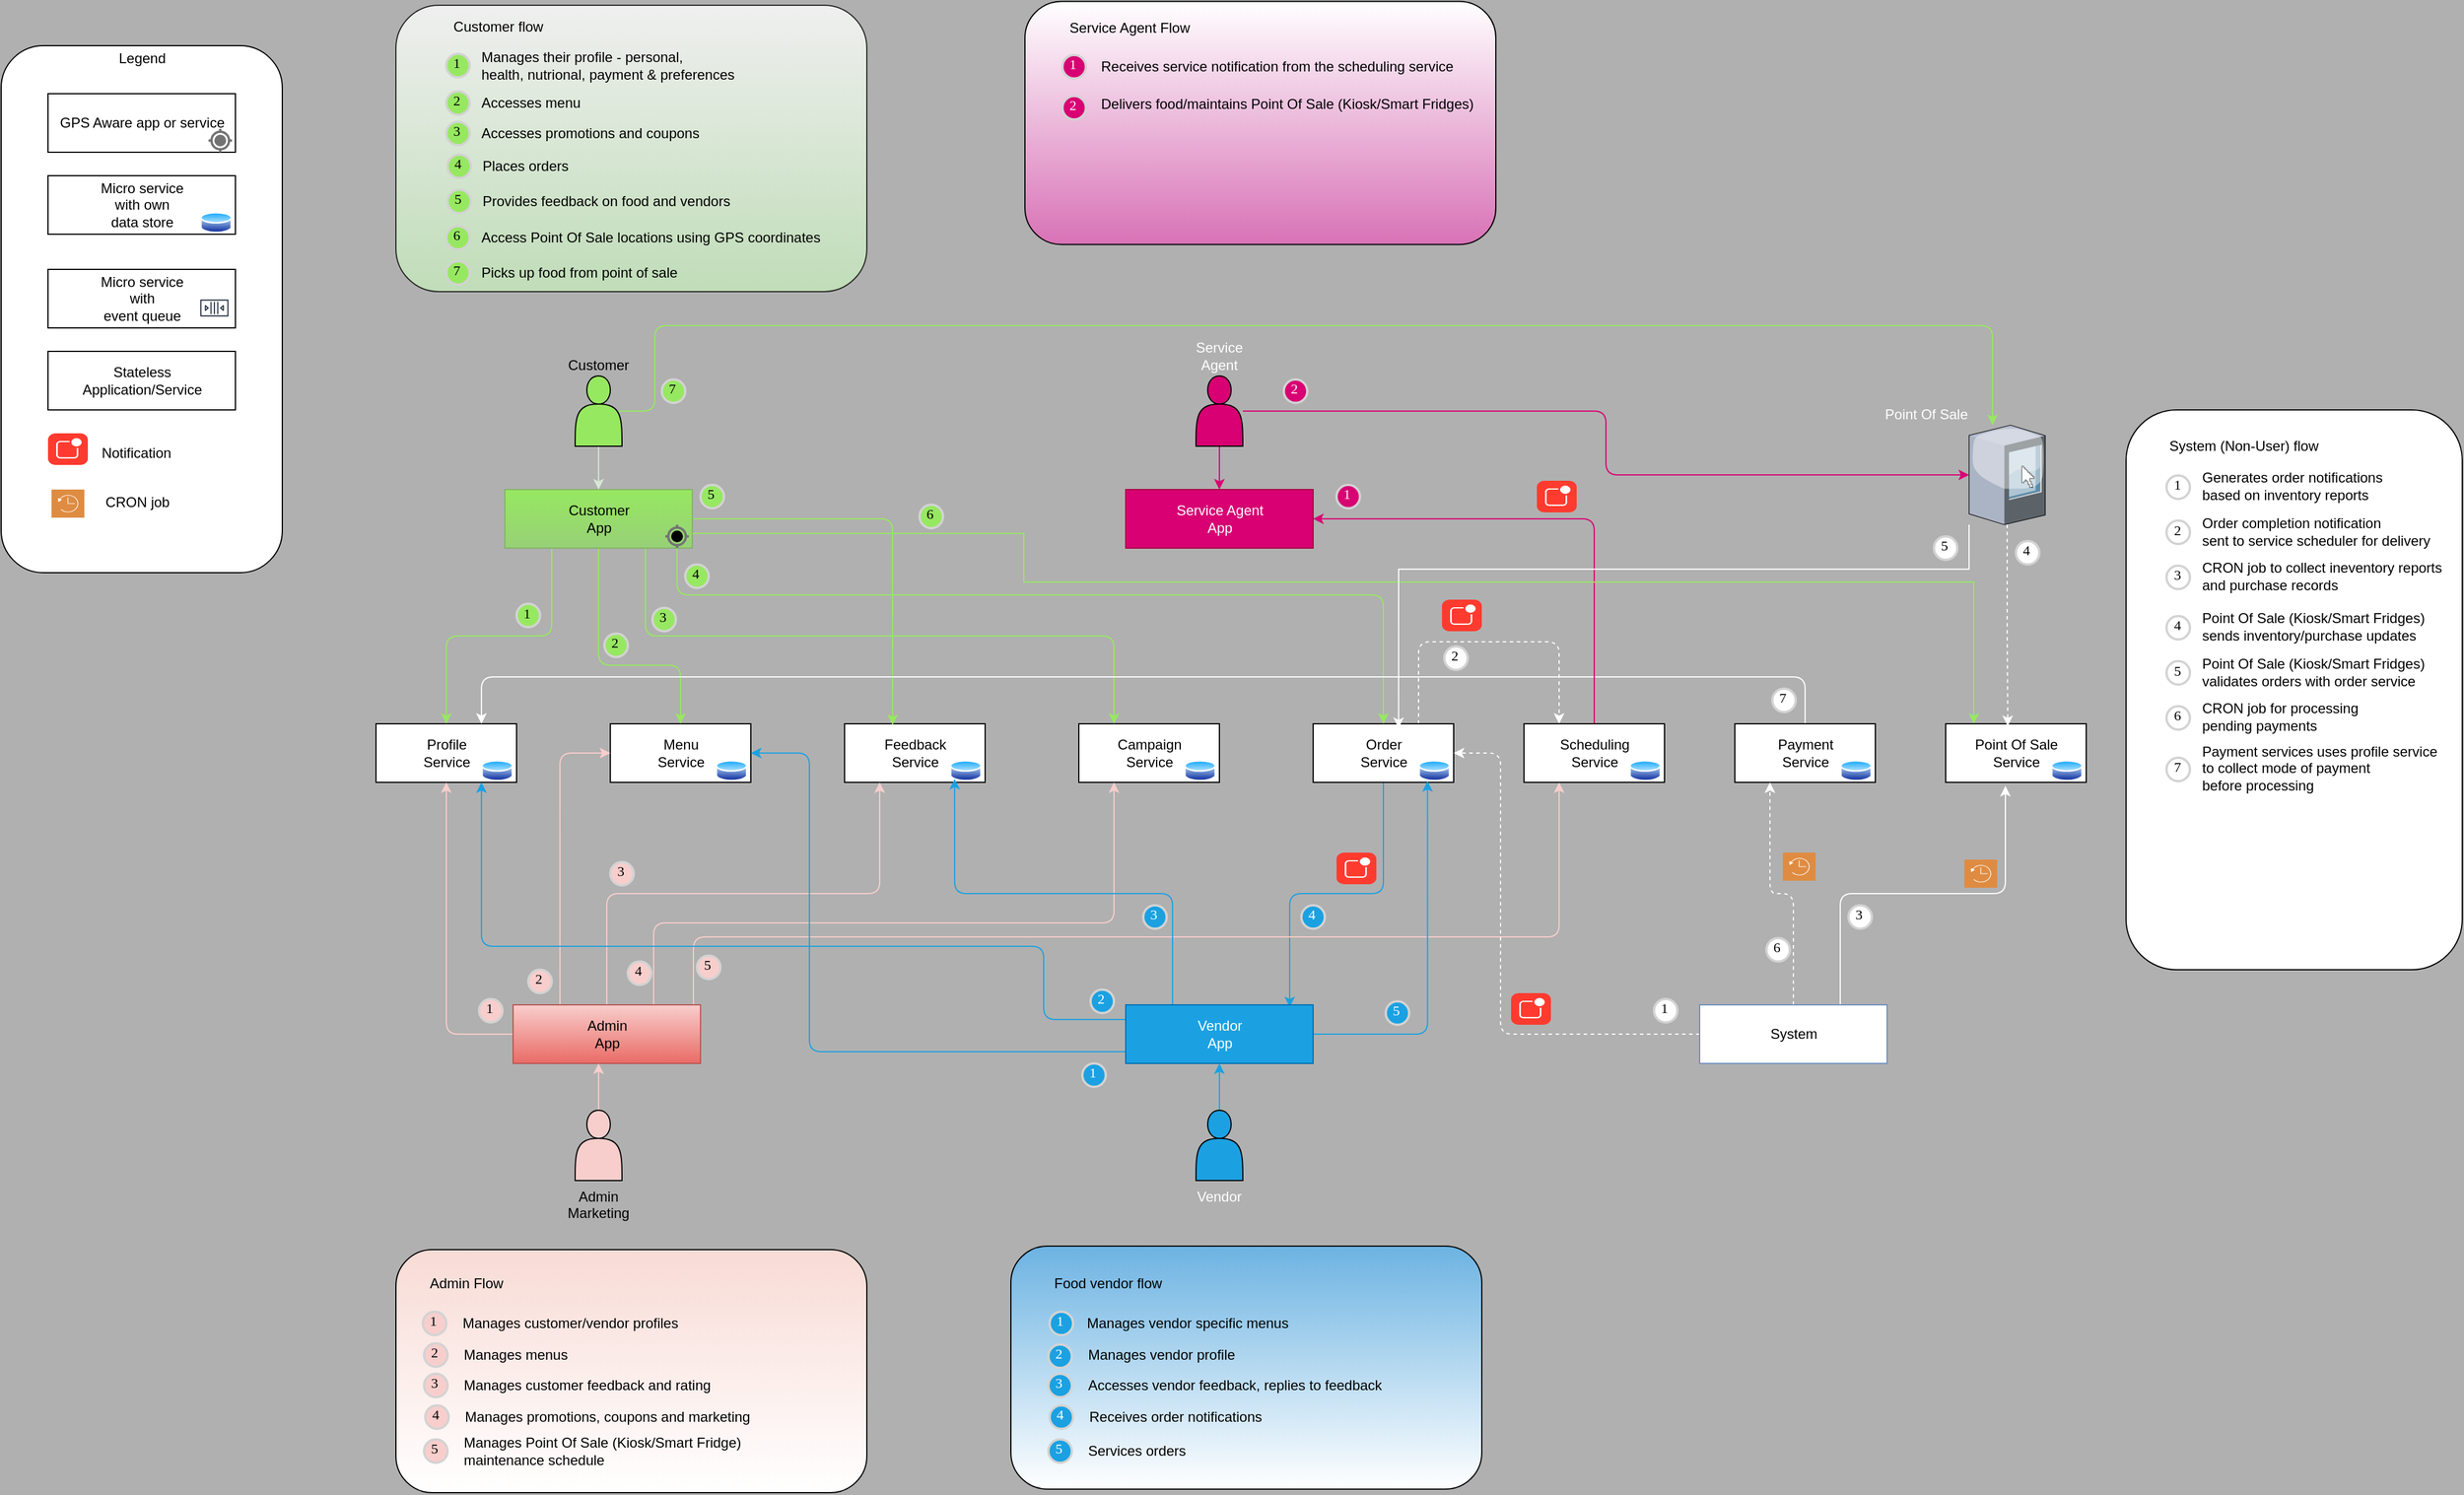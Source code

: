 <mxfile version="13.8.8" type="github">
  <diagram id="EafCfjscLrXSABuNNEOU" name="Page-1">
    <mxGraphModel dx="1510" dy="797" grid="0" gridSize="10" guides="1" tooltips="1" connect="1" arrows="1" fold="1" page="0" pageScale="1" pageWidth="1920" pageHeight="1200" background="#B0B0B0" math="0" shadow="0">
      <root>
        <mxCell id="0" />
        <mxCell id="1" parent="0" />
        <mxCell id="66" value="" style="icon;html=1;labelBackgroundColor=none;labelPosition=center;verticalLabelPosition=bottom;align=center;verticalAlign=top;strokeColor=#000000;fillColor=#FFFFFF;fontColor=#FFFFFF;" parent="1" vertex="1">
          <mxGeometry x="60" y="80" width="240" height="450" as="geometry" />
        </mxCell>
        <mxCell id="67" value="Profile&lt;br&gt;Service" style="html=1;dashed=0;whitespace=wrap;strokeColor=#000000;fillColor=#FFFFFF;fontColor=#000000;" parent="1" vertex="1">
          <mxGeometry x="380" y="659" width="120" height="50" as="geometry" />
        </mxCell>
        <mxCell id="68" value="Menu&lt;br&gt;Service" style="html=1;dashed=0;whitespace=wrap;strokeColor=#000000;fillColor=#FFFFFF;fontColor=#000000;" parent="1" vertex="1">
          <mxGeometry x="580" y="659" width="120" height="50" as="geometry" />
        </mxCell>
        <mxCell id="69" value="" style="aspect=fixed;perimeter=ellipsePerimeter;html=1;align=center;shadow=0;dashed=0;spacingTop=3;image;image=img/lib/active_directory/database.svg;strokeColor=#000000;fillColor=#FFFFFF;fontColor=#000000;" parent="1" vertex="1">
          <mxGeometry x="470" y="689" width="27.03" height="20" as="geometry" />
        </mxCell>
        <mxCell id="70" value="" style="aspect=fixed;perimeter=ellipsePerimeter;html=1;align=center;shadow=0;dashed=0;spacingTop=3;image;image=img/lib/active_directory/database.svg;strokeColor=#000000;fillColor=#FFFFFF;fontColor=#000000;" parent="1" vertex="1">
          <mxGeometry x="670" y="689" width="27.03" height="20" as="geometry" />
        </mxCell>
        <mxCell id="71" value="Feedback&lt;br&gt;Service" style="html=1;dashed=0;whitespace=wrap;strokeColor=#000000;fillColor=#FFFFFF;fontColor=#000000;" parent="1" vertex="1">
          <mxGeometry x="780" y="659" width="120" height="50" as="geometry" />
        </mxCell>
        <mxCell id="72" value="" style="aspect=fixed;perimeter=ellipsePerimeter;html=1;align=center;shadow=0;dashed=0;spacingTop=3;image;image=img/lib/active_directory/database.svg;strokeColor=#000000;fillColor=#FFFFFF;fontColor=#000000;" parent="1" vertex="1">
          <mxGeometry x="870" y="689" width="27.03" height="20" as="geometry" />
        </mxCell>
        <mxCell id="73" value="Campaign&lt;br&gt;Service" style="html=1;dashed=0;whitespace=wrap;strokeColor=#000000;fillColor=#FFFFFF;fontColor=#000000;" parent="1" vertex="1">
          <mxGeometry x="980" y="659" width="120" height="50" as="geometry" />
        </mxCell>
        <mxCell id="74" value="" style="aspect=fixed;perimeter=ellipsePerimeter;html=1;align=center;shadow=0;dashed=0;spacingTop=3;image;image=img/lib/active_directory/database.svg;strokeColor=#000000;fillColor=#FFFFFF;fontColor=#000000;" parent="1" vertex="1">
          <mxGeometry x="1070" y="689" width="27.03" height="20" as="geometry" />
        </mxCell>
        <mxCell id="75" style="edgeStyle=orthogonalEdgeStyle;rounded=1;orthogonalLoop=1;jettySize=auto;html=1;entryX=0.875;entryY=0.04;entryDx=0;entryDy=0;entryPerimeter=0;startArrow=none;startFill=0;endArrow=classic;endFill=1;fontColor=#000000;strokeColor=#1BA1E2;" parent="1" source="77" target="93" edge="1">
          <mxGeometry relative="1" as="geometry" />
        </mxCell>
        <mxCell id="76" style="edgeStyle=orthogonalEdgeStyle;rounded=1;orthogonalLoop=1;jettySize=auto;html=1;exitX=0.75;exitY=0;exitDx=0;exitDy=0;entryX=0.25;entryY=0;entryDx=0;entryDy=0;startArrow=none;startFill=0;endArrow=classic;endFill=1;fontColor=#000000;strokeColor=#FFFFFF;dashed=1;" parent="1" source="77" target="119" edge="1">
          <mxGeometry relative="1" as="geometry">
            <Array as="points">
              <mxPoint x="1270" y="589" />
              <mxPoint x="1390" y="589" />
            </Array>
          </mxGeometry>
        </mxCell>
        <mxCell id="77" value="Order&lt;br&gt;Service" style="html=1;dashed=0;whitespace=wrap;strokeColor=#000000;fillColor=#FFFFFF;fontColor=#000000;" parent="1" vertex="1">
          <mxGeometry x="1180" y="659" width="120" height="50" as="geometry" />
        </mxCell>
        <mxCell id="78" value="" style="aspect=fixed;perimeter=ellipsePerimeter;html=1;align=center;shadow=0;dashed=0;spacingTop=3;image;image=img/lib/active_directory/database.svg;strokeColor=#000000;fillColor=#FFFFFF;fontColor=#000000;" parent="1" vertex="1">
          <mxGeometry x="1270" y="689" width="27.03" height="20" as="geometry" />
        </mxCell>
        <mxCell id="79" style="edgeStyle=orthogonalEdgeStyle;orthogonalLoop=1;jettySize=auto;html=1;entryX=0.5;entryY=0;entryDx=0;entryDy=0;startArrow=none;startFill=0;endArrow=classic;endFill=1;fontColor=#000000;rounded=1;strokeColor=#97E861;" parent="1" source="83" target="67" edge="1">
          <mxGeometry relative="1" as="geometry">
            <Array as="points">
              <mxPoint x="530" y="584" />
              <mxPoint x="440" y="584" />
            </Array>
          </mxGeometry>
        </mxCell>
        <mxCell id="80" style="edgeStyle=orthogonalEdgeStyle;rounded=1;orthogonalLoop=1;jettySize=auto;html=1;exitX=0.5;exitY=1;exitDx=0;exitDy=0;entryX=0.5;entryY=0;entryDx=0;entryDy=0;startArrow=none;startFill=0;endArrow=classic;endFill=1;fontColor=#000000;strokeColor=#97E861;" parent="1" source="83" target="68" edge="1">
          <mxGeometry relative="1" as="geometry">
            <Array as="points">
              <mxPoint x="570" y="609" />
              <mxPoint x="640" y="609" />
            </Array>
          </mxGeometry>
        </mxCell>
        <mxCell id="81" style="edgeStyle=orthogonalEdgeStyle;rounded=1;orthogonalLoop=1;jettySize=auto;html=1;entryX=0.342;entryY=0.02;entryDx=0;entryDy=0;entryPerimeter=0;startArrow=none;startFill=0;endArrow=classic;endFill=1;fontColor=#000000;strokeColor=#97E861;" parent="1" source="83" target="71" edge="1">
          <mxGeometry relative="1" as="geometry" />
        </mxCell>
        <mxCell id="82" style="edgeStyle=orthogonalEdgeStyle;rounded=1;orthogonalLoop=1;jettySize=auto;html=1;exitX=0.75;exitY=1;exitDx=0;exitDy=0;entryX=0.25;entryY=0;entryDx=0;entryDy=0;startArrow=none;startFill=0;endArrow=classic;endFill=1;fontColor=#000000;strokeColor=#97E861;" parent="1" source="83" target="73" edge="1">
          <mxGeometry relative="1" as="geometry">
            <Array as="points">
              <mxPoint x="610" y="584" />
              <mxPoint x="1010" y="584" />
            </Array>
          </mxGeometry>
        </mxCell>
        <mxCell id="83" value="Customer&lt;br&gt;App" style="html=1;dashed=0;whitespace=wrap;strokeColor=#82b366;gradientColor=#97d077;fontColor=#000000;fillColor=#97E861;" parent="1" vertex="1">
          <mxGeometry x="490" y="459" width="160" height="50" as="geometry" />
        </mxCell>
        <mxCell id="84" style="edgeStyle=orthogonalEdgeStyle;rounded=1;orthogonalLoop=1;jettySize=auto;html=1;entryX=0.5;entryY=1;entryDx=0;entryDy=0;startArrow=none;startFill=0;endArrow=classic;endFill=1;fontColor=#000000;strokeColor=#F8CECC;" parent="1" source="88" target="67" edge="1">
          <mxGeometry relative="1" as="geometry">
            <Array as="points">
              <mxPoint x="440" y="924" />
            </Array>
          </mxGeometry>
        </mxCell>
        <mxCell id="85" style="edgeStyle=orthogonalEdgeStyle;rounded=1;orthogonalLoop=1;jettySize=auto;html=1;exitX=0.25;exitY=0;exitDx=0;exitDy=0;entryX=0;entryY=0.5;entryDx=0;entryDy=0;startArrow=none;startFill=0;endArrow=classic;endFill=1;fontColor=#000000;strokeColor=#F8CECC;" parent="1" source="88" target="68" edge="1">
          <mxGeometry relative="1" as="geometry" />
        </mxCell>
        <mxCell id="86" style="edgeStyle=orthogonalEdgeStyle;rounded=1;orthogonalLoop=1;jettySize=auto;html=1;exitX=0.5;exitY=0;exitDx=0;exitDy=0;entryX=0.25;entryY=1;entryDx=0;entryDy=0;startArrow=none;startFill=0;endArrow=classic;endFill=1;fontColor=#000000;strokeColor=#F8CECC;" parent="1" source="88" target="71" edge="1">
          <mxGeometry relative="1" as="geometry" />
        </mxCell>
        <mxCell id="87" style="edgeStyle=orthogonalEdgeStyle;rounded=1;orthogonalLoop=1;jettySize=auto;html=1;exitX=0.75;exitY=0;exitDx=0;exitDy=0;entryX=0.25;entryY=1;entryDx=0;entryDy=0;startArrow=none;startFill=0;endArrow=classic;endFill=1;fontColor=#000000;strokeColor=#F8CECC;" parent="1" source="88" target="73" edge="1">
          <mxGeometry relative="1" as="geometry">
            <Array as="points">
              <mxPoint x="617" y="829" />
              <mxPoint x="1010" y="829" />
            </Array>
          </mxGeometry>
        </mxCell>
        <mxCell id="257" style="edgeStyle=orthogonalEdgeStyle;rounded=1;orthogonalLoop=1;jettySize=auto;html=1;entryX=0.25;entryY=1;entryDx=0;entryDy=0;fontColor=#FFFFFF;strokeColor=#F8CECC;" parent="1" source="88" target="119" edge="1">
          <mxGeometry relative="1" as="geometry">
            <Array as="points">
              <mxPoint x="651" y="841" />
              <mxPoint x="1390" y="841" />
            </Array>
          </mxGeometry>
        </mxCell>
        <mxCell id="88" value="Admin&lt;br&gt;App" style="html=1;dashed=0;whitespace=wrap;strokeColor=#b85450;fillColor=#f8cecc;gradientColor=#ea6b66;fontColor=#000000;" parent="1" vertex="1">
          <mxGeometry x="497.03" y="899" width="160" height="50" as="geometry" />
        </mxCell>
        <mxCell id="89" style="edgeStyle=orthogonalEdgeStyle;rounded=1;orthogonalLoop=1;jettySize=auto;html=1;exitX=0.25;exitY=0;exitDx=0;exitDy=0;entryX=0;entryY=1;entryDx=0;entryDy=0;startArrow=none;startFill=0;endArrow=classic;endFill=1;fontColor=#000000;strokeColor=#1BA1E2;" parent="1" source="93" target="72" edge="1">
          <mxGeometry relative="1" as="geometry" />
        </mxCell>
        <mxCell id="90" style="edgeStyle=orthogonalEdgeStyle;rounded=1;orthogonalLoop=1;jettySize=auto;html=1;entryX=0.25;entryY=1;entryDx=0;entryDy=0;startArrow=none;startFill=0;endArrow=classic;endFill=1;fontColor=#000000;strokeColor=#1BA1E2;" parent="1" source="93" target="78" edge="1">
          <mxGeometry relative="1" as="geometry" />
        </mxCell>
        <mxCell id="91" style="edgeStyle=orthogonalEdgeStyle;rounded=1;orthogonalLoop=1;jettySize=auto;html=1;entryX=1;entryY=0.5;entryDx=0;entryDy=0;startArrow=none;startFill=0;endArrow=classic;endFill=1;fontColor=#000000;strokeColor=#1BA1E2;" parent="1" source="93" target="68" edge="1">
          <mxGeometry relative="1" as="geometry">
            <Array as="points">
              <mxPoint x="750" y="939" />
              <mxPoint x="750" y="684" />
            </Array>
          </mxGeometry>
        </mxCell>
        <mxCell id="92" style="edgeStyle=orthogonalEdgeStyle;rounded=1;orthogonalLoop=1;jettySize=auto;html=1;exitX=0;exitY=0.25;exitDx=0;exitDy=0;entryX=0.75;entryY=1;entryDx=0;entryDy=0;startArrow=none;startFill=0;endArrow=classic;endFill=1;fontColor=#000000;strokeColor=#1BA1E2;" parent="1" source="93" target="67" edge="1">
          <mxGeometry relative="1" as="geometry">
            <Array as="points">
              <mxPoint x="950" y="912" />
              <mxPoint x="950" y="849" />
              <mxPoint x="470" y="849" />
            </Array>
          </mxGeometry>
        </mxCell>
        <mxCell id="93" value="Vendor&lt;br&gt;App" style="html=1;dashed=0;whitespace=wrap;strokeColor=#006EAF;fillColor=#1ba1e2;fontColor=#ffffff;" parent="1" vertex="1">
          <mxGeometry x="1020" y="899" width="160" height="50" as="geometry" />
        </mxCell>
        <mxCell id="94" style="edgeStyle=orthogonalEdgeStyle;rounded=1;orthogonalLoop=1;jettySize=auto;html=1;startArrow=none;startFill=0;endArrow=classic;endFill=1;fontColor=#000000;strokeColor=#97E861;" parent="1" source="95" target="77" edge="1">
          <mxGeometry relative="1" as="geometry">
            <Array as="points">
              <mxPoint x="637" y="549" />
              <mxPoint x="1240" y="549" />
            </Array>
          </mxGeometry>
        </mxCell>
        <mxCell id="95" value="" style="dashed=0;aspect=fixed;verticalLabelPosition=bottom;verticalAlign=top;align=center;shape=mxgraph.gmdl.gps;strokeColor=#737373;shadow=0;strokeWidth=2;fontColor=#000000;fillColor=#000000;" parent="1" vertex="1">
          <mxGeometry x="627.03" y="489" width="20" height="20" as="geometry" />
        </mxCell>
        <mxCell id="96" value="GPS Aware app or service" style="html=1;dashed=0;whitespace=wrap;strokeColor=#000000;fillColor=#FFFFFF;fontColor=#000000;" parent="1" vertex="1">
          <mxGeometry x="100" y="121" width="160" height="50" as="geometry" />
        </mxCell>
        <mxCell id="97" value="" style="dashed=0;aspect=fixed;verticalLabelPosition=bottom;verticalAlign=top;align=center;shape=mxgraph.gmdl.gps;strokeColor=#737373;fillColor=#737373;shadow=0;strokeWidth=2;fontColor=#000000;" parent="1" vertex="1">
          <mxGeometry x="237.03" y="151" width="20" height="20" as="geometry" />
        </mxCell>
        <mxCell id="98" value="Micro service&lt;br&gt;with own &lt;br&gt;data store" style="html=1;dashed=0;whitespace=wrap;strokeColor=#000000;fillColor=#FFFFFF;fontColor=#000000;" parent="1" vertex="1">
          <mxGeometry x="100" y="191" width="160" height="50" as="geometry" />
        </mxCell>
        <mxCell id="99" value="" style="aspect=fixed;perimeter=ellipsePerimeter;html=1;align=center;shadow=0;dashed=0;spacingTop=3;image;image=img/lib/active_directory/database.svg;strokeColor=#000000;fillColor=#FFFFFF;fontColor=#000000;" parent="1" vertex="1">
          <mxGeometry x="230" y="221" width="27.03" height="20" as="geometry" />
        </mxCell>
        <mxCell id="100" value="Micro service&lt;br&gt;with&lt;br&gt;event queue" style="html=1;dashed=0;whitespace=wrap;strokeColor=#000000;fillColor=#FFFFFF;fontColor=#000000;" parent="1" vertex="1">
          <mxGeometry x="100" y="271" width="160" height="50" as="geometry" />
        </mxCell>
        <mxCell id="101" value="" style="outlineConnect=0;fontColor=#232F3E;gradientColor=none;strokeColor=#232F3E;fillColor=#ffffff;dashed=0;verticalLabelPosition=bottom;verticalAlign=top;align=center;html=1;fontSize=12;fontStyle=0;aspect=fixed;shape=mxgraph.aws4.resourceIcon;resIcon=mxgraph.aws4.queue;" parent="1" vertex="1">
          <mxGeometry x="227.03" y="289" width="30" height="30" as="geometry" />
        </mxCell>
        <mxCell id="102" value="Legend" style="text;html=1;align=center;verticalAlign=middle;resizable=0;points=[];autosize=1;fontColor=#000000;" parent="1" vertex="1">
          <mxGeometry x="150" y="81" width="60" height="20" as="geometry" />
        </mxCell>
        <mxCell id="103" value="Stateless&lt;br&gt;Application/Service" style="html=1;dashed=0;whitespace=wrap;strokeColor=#000000;fillColor=#FFFFFF;fontColor=#000000;" parent="1" vertex="1">
          <mxGeometry x="100" y="341" width="160" height="50" as="geometry" />
        </mxCell>
        <mxCell id="104" style="edgeStyle=orthogonalEdgeStyle;rounded=1;orthogonalLoop=1;jettySize=auto;html=1;entryX=0.5;entryY=0;entryDx=0;entryDy=0;startArrow=none;startFill=0;endArrow=classic;endFill=1;fontColor=#D5E8D4;strokeColor=#D5E8D4;" parent="1" source="106" target="83" edge="1">
          <mxGeometry relative="1" as="geometry" />
        </mxCell>
        <mxCell id="105" style="edgeStyle=orthogonalEdgeStyle;rounded=1;orthogonalLoop=1;jettySize=auto;html=1;startArrow=none;startFill=0;endArrow=classic;endFill=1;fontColor=#000000;exitX=0.9;exitY=0.5;exitDx=0;exitDy=0;exitPerimeter=0;strokeColor=#97E861;" parent="1" source="106" target="124" edge="1">
          <mxGeometry relative="1" as="geometry">
            <Array as="points">
              <mxPoint x="618" y="392" />
              <mxPoint x="618" y="319" />
              <mxPoint x="1760" y="319" />
            </Array>
            <mxPoint x="618" y="452" as="sourcePoint" />
          </mxGeometry>
        </mxCell>
        <mxCell id="106" value="Customer" style="shape=actor;whiteSpace=wrap;html=1;sketch=0;strokeColor=#000000;labelPosition=center;verticalLabelPosition=top;align=center;verticalAlign=bottom;fillColor=#97E861;" parent="1" vertex="1">
          <mxGeometry x="550" y="362" width="40" height="60" as="geometry" />
        </mxCell>
        <mxCell id="107" style="edgeStyle=orthogonalEdgeStyle;rounded=1;orthogonalLoop=1;jettySize=auto;html=1;entryX=0.456;entryY=1;entryDx=0;entryDy=0;entryPerimeter=0;startArrow=none;startFill=0;endArrow=classic;endFill=1;fontColor=#F8CECC;strokeColor=#F8CECC;" parent="1" source="108" target="88" edge="1">
          <mxGeometry relative="1" as="geometry" />
        </mxCell>
        <mxCell id="108" value="Admin&lt;br&gt;Marketing" style="shape=actor;whiteSpace=wrap;html=1;sketch=0;strokeColor=#000000;labelPosition=center;verticalLabelPosition=bottom;align=center;verticalAlign=top;fillColor=#F8CECC;" parent="1" vertex="1">
          <mxGeometry x="550" y="989" width="40" height="60" as="geometry" />
        </mxCell>
        <mxCell id="109" style="edgeStyle=orthogonalEdgeStyle;rounded=1;orthogonalLoop=1;jettySize=auto;html=1;entryX=0.5;entryY=1;entryDx=0;entryDy=0;startArrow=none;startFill=0;endArrow=classic;endFill=1;fontColor=#1BA1E2;strokeColor=#1BA1E2;" parent="1" source="110" target="93" edge="1">
          <mxGeometry relative="1" as="geometry" />
        </mxCell>
        <mxCell id="110" value="Vendor" style="shape=actor;whiteSpace=wrap;html=1;sketch=0;strokeColor=#000000;labelPosition=center;verticalLabelPosition=bottom;align=center;verticalAlign=top;fillColor=#1BA1E2;fontColor=#FFF;" parent="1" vertex="1">
          <mxGeometry x="1080" y="989" width="40" height="60" as="geometry" />
        </mxCell>
        <mxCell id="111" value="Service Agent&lt;br&gt;App" style="html=1;dashed=0;whitespace=wrap;strokeColor=#A50040;fillColor=#d80073;fontColor=#ffffff;" parent="1" vertex="1">
          <mxGeometry x="1020" y="459" width="160" height="50" as="geometry" />
        </mxCell>
        <mxCell id="112" style="edgeStyle=orthogonalEdgeStyle;rounded=1;orthogonalLoop=1;jettySize=auto;html=1;entryX=0.5;entryY=0;entryDx=0;entryDy=0;startArrow=none;startFill=0;endArrow=classic;endFill=1;fontColor=#000000;strokeColor=#D80073;" parent="1" source="114" target="111" edge="1">
          <mxGeometry relative="1" as="geometry" />
        </mxCell>
        <mxCell id="113" style="edgeStyle=orthogonalEdgeStyle;rounded=1;orthogonalLoop=1;jettySize=auto;html=1;startArrow=none;startFill=0;endArrow=classic;endFill=1;fontColor=#000000;strokeColor=#D80073;" parent="1" source="114" target="124" edge="1">
          <mxGeometry relative="1" as="geometry" />
        </mxCell>
        <mxCell id="114" value="Service&lt;br&gt;Agent" style="shape=actor;whiteSpace=wrap;html=1;sketch=0;strokeColor=#000000;labelPosition=center;verticalLabelPosition=top;align=center;verticalAlign=bottom;fillColor=#D80073;fontColor=#FFFFFF;" parent="1" vertex="1">
          <mxGeometry x="1080" y="362" width="40" height="60" as="geometry" />
        </mxCell>
        <mxCell id="115" style="edgeStyle=orthogonalEdgeStyle;rounded=1;orthogonalLoop=1;jettySize=auto;html=1;entryX=0.75;entryY=0;entryDx=0;entryDy=0;startArrow=none;startFill=0;endArrow=classic;endFill=1;strokeColor=#FFFFFF;fontColor=#000000;" parent="1" source="116" target="67" edge="1">
          <mxGeometry relative="1" as="geometry">
            <Array as="points">
              <mxPoint x="1600" y="619" />
              <mxPoint x="470" y="619" />
            </Array>
          </mxGeometry>
        </mxCell>
        <mxCell id="116" value="Payment&lt;br&gt;Service" style="html=1;dashed=0;whitespace=wrap;strokeColor=#000000;fillColor=#FFFFFF;fontColor=#000000;" parent="1" vertex="1">
          <mxGeometry x="1540" y="659" width="120" height="50" as="geometry" />
        </mxCell>
        <mxCell id="117" value="" style="aspect=fixed;perimeter=ellipsePerimeter;html=1;align=center;shadow=0;dashed=0;spacingTop=3;image;image=img/lib/active_directory/database.svg;strokeColor=#000000;fillColor=#FFFFFF;fontColor=#000000;" parent="1" vertex="1">
          <mxGeometry x="1630" y="689" width="27.03" height="20" as="geometry" />
        </mxCell>
        <mxCell id="118" style="edgeStyle=orthogonalEdgeStyle;rounded=1;orthogonalLoop=1;jettySize=auto;html=1;entryX=1;entryY=0.5;entryDx=0;entryDy=0;startArrow=none;startFill=0;endArrow=classic;endFill=1;fontColor=#000000;strokeColor=#D80073;" parent="1" source="119" target="111" edge="1">
          <mxGeometry relative="1" as="geometry">
            <Array as="points">
              <mxPoint x="1420" y="484" />
            </Array>
          </mxGeometry>
        </mxCell>
        <mxCell id="119" value="Scheduling&lt;br&gt;Service" style="html=1;dashed=0;whitespace=wrap;strokeColor=#000000;fillColor=#FFFFFF;fontColor=#000000;" parent="1" vertex="1">
          <mxGeometry x="1360" y="659" width="120" height="50" as="geometry" />
        </mxCell>
        <mxCell id="120" value="" style="aspect=fixed;perimeter=ellipsePerimeter;html=1;align=center;shadow=0;dashed=0;spacingTop=3;image;image=img/lib/active_directory/database.svg;strokeColor=#000000;fillColor=#FFFFFF;fontColor=#000000;" parent="1" vertex="1">
          <mxGeometry x="1450" y="689" width="27.03" height="20" as="geometry" />
        </mxCell>
        <mxCell id="272" style="edgeStyle=orthogonalEdgeStyle;rounded=0;orthogonalLoop=1;jettySize=auto;html=1;entryX=1;entryY=0.75;entryDx=0;entryDy=0;strokeColor=#97E861;startArrow=classic;startFill=1;endArrow=none;endFill=0;" parent="1" source="121" target="83" edge="1">
          <mxGeometry relative="1" as="geometry">
            <Array as="points">
              <mxPoint x="1744" y="538" />
              <mxPoint x="933" y="538" />
              <mxPoint x="933" y="497" />
            </Array>
          </mxGeometry>
        </mxCell>
        <mxCell id="121" value="Point Of Sale&lt;br&gt;Service" style="html=1;dashed=0;whitespace=wrap;strokeColor=#000000;fillColor=#FFFFFF;fontColor=#000000;" parent="1" vertex="1">
          <mxGeometry x="1720" y="659" width="120" height="50" as="geometry" />
        </mxCell>
        <mxCell id="122" value="" style="aspect=fixed;perimeter=ellipsePerimeter;html=1;align=center;shadow=0;dashed=0;spacingTop=3;image;image=img/lib/active_directory/database.svg;strokeColor=#000000;fillColor=#FFFFFF;fontColor=#000000;" parent="1" vertex="1">
          <mxGeometry x="1810" y="689" width="27.03" height="20" as="geometry" />
        </mxCell>
        <mxCell id="123" style="edgeStyle=orthogonalEdgeStyle;rounded=1;orthogonalLoop=1;jettySize=auto;html=1;entryX=0.442;entryY=0.04;entryDx=0;entryDy=0;entryPerimeter=0;dashed=1;startArrow=none;startFill=0;endArrow=classic;endFill=1;strokeColor=#FFFFFF;fontColor=#000000;" parent="1" source="124" target="121" edge="1">
          <mxGeometry relative="1" as="geometry" />
        </mxCell>
        <mxCell id="184" style="edgeStyle=orthogonalEdgeStyle;rounded=0;orthogonalLoop=1;jettySize=auto;html=1;entryX=0.608;entryY=0.073;entryDx=0;entryDy=0;entryPerimeter=0;fontColor=#000000;strokeColor=#FFFFFF;" parent="1" source="124" target="77" edge="1">
          <mxGeometry relative="1" as="geometry">
            <Array as="points">
              <mxPoint x="1740" y="527" />
              <mxPoint x="1253" y="527" />
            </Array>
          </mxGeometry>
        </mxCell>
        <mxCell id="124" value="Point Of Sale" style="verticalLabelPosition=top;aspect=fixed;html=1;verticalAlign=bottom;strokeColor=none;align=right;outlineConnect=0;shape=mxgraph.citrix.kiosk;sketch=0;fontColor=#FFFFFF;labelPosition=left;fillColor=#848D99;" parent="1" vertex="1">
          <mxGeometry x="1740" y="404" width="65" height="85" as="geometry" />
        </mxCell>
        <mxCell id="125" style="edgeStyle=orthogonalEdgeStyle;rounded=1;orthogonalLoop=1;jettySize=auto;html=1;exitX=0.75;exitY=0;exitDx=0;exitDy=0;entryX=0.425;entryY=1.06;entryDx=0;entryDy=0;entryPerimeter=0;startArrow=none;startFill=0;endArrow=classic;endFill=1;strokeColor=#FFFFFF;fontColor=#000000;" parent="1" source="130" target="121" edge="1">
          <mxGeometry relative="1" as="geometry" />
        </mxCell>
        <mxCell id="127" style="edgeStyle=orthogonalEdgeStyle;rounded=1;orthogonalLoop=1;jettySize=auto;html=1;entryX=0.25;entryY=1;entryDx=0;entryDy=0;startArrow=none;startFill=0;endArrow=classic;endFill=1;strokeColor=#FFFFFF;fontColor=#000000;dashed=1;" parent="1" source="130" target="116" edge="1">
          <mxGeometry relative="1" as="geometry" />
        </mxCell>
        <mxCell id="129" style="edgeStyle=orthogonalEdgeStyle;rounded=1;orthogonalLoop=1;jettySize=auto;html=1;entryX=1;entryY=0.5;entryDx=0;entryDy=0;startArrow=none;startFill=0;endArrow=classic;endFill=1;strokeColor=#FFFFFF;fontColor=#000000;dashed=1;" parent="1" source="130" target="77" edge="1">
          <mxGeometry relative="1" as="geometry">
            <Array as="points">
              <mxPoint x="1340" y="924" />
              <mxPoint x="1340" y="684" />
            </Array>
          </mxGeometry>
        </mxCell>
        <mxCell id="130" value="System" style="html=1;dashed=0;whitespace=wrap;strokeColor=#6c8ebf;fontColor=#000000;fillColor=#FFFFFF;" parent="1" vertex="1">
          <mxGeometry x="1510" y="899" width="160" height="50" as="geometry" />
        </mxCell>
        <mxCell id="131" value="" style="html=1;strokeWidth=1;shadow=0;dashed=0;shape=mxgraph.ios7.misc.notification;fillColor=#FF3B2F;strokeColor=none;buttonText=;strokeColor2=#222222;fontColor=#222222;fontSize=8;verticalLabelPosition=bottom;verticalAlign=top;align=center;sketch=0;" parent="1" vertex="1">
          <mxGeometry x="1349" y="889" width="34" height="27" as="geometry" />
        </mxCell>
        <mxCell id="132" value="" style="html=1;strokeWidth=1;shadow=0;dashed=0;shape=mxgraph.ios7.misc.notification;fillColor=#FF3B2F;strokeColor=none;buttonText=;strokeColor2=#222222;fontColor=#222222;fontSize=8;verticalLabelPosition=bottom;verticalAlign=top;align=center;sketch=0;" parent="1" vertex="1">
          <mxGeometry x="1290" y="553" width="34" height="27" as="geometry" />
        </mxCell>
        <mxCell id="134" value="" style="html=1;strokeWidth=1;shadow=0;dashed=0;shape=mxgraph.ios7.misc.notification;fillColor=#FF3B2F;strokeColor=none;buttonText=;strokeColor2=#222222;fontColor=#222222;fontSize=8;verticalLabelPosition=bottom;verticalAlign=top;align=center;sketch=0;" parent="1" vertex="1">
          <mxGeometry x="1371" y="451.5" width="34" height="27" as="geometry" />
        </mxCell>
        <mxCell id="137" value="" style="pointerEvents=1;shadow=0;dashed=0;html=1;strokeColor=none;fillColor=#DF8C42;labelPosition=center;verticalLabelPosition=bottom;verticalAlign=top;align=center;outlineConnect=0;shape=mxgraph.veeam2.scheduled_backups;sketch=0;fontColor=#FFFFFF;" parent="1" vertex="1">
          <mxGeometry x="1736" y="775" width="28" height="24" as="geometry" />
        </mxCell>
        <mxCell id="138" value="1" style="ellipse;whiteSpace=wrap;html=1;aspect=fixed;strokeWidth=2;fontFamily=Tahoma;spacingBottom=4;spacingRight=2;strokeColor=#d3d3d3;fontColor=#000000;fillColor=#97E861;" parent="1" vertex="1">
          <mxGeometry x="500" y="556.5" width="20" height="20" as="geometry" />
        </mxCell>
        <mxCell id="139" value="2" style="ellipse;whiteSpace=wrap;html=1;aspect=fixed;strokeWidth=2;fontFamily=Tahoma;spacingBottom=4;spacingRight=2;strokeColor=#d3d3d3;fontColor=#000000;fillColor=#97E861;" parent="1" vertex="1">
          <mxGeometry x="575" y="582" width="20" height="20" as="geometry" />
        </mxCell>
        <mxCell id="141" value="3" style="ellipse;whiteSpace=wrap;html=1;aspect=fixed;strokeWidth=2;fontFamily=Tahoma;spacingBottom=4;spacingRight=2;strokeColor=#d3d3d3;fontColor=#000000;fillColor=#97E861;" parent="1" vertex="1">
          <mxGeometry x="616" y="560" width="20" height="20" as="geometry" />
        </mxCell>
        <mxCell id="142" value="4" style="ellipse;whiteSpace=wrap;html=1;aspect=fixed;strokeWidth=2;fontFamily=Tahoma;spacingBottom=4;spacingRight=2;strokeColor=#d3d3d3;fontColor=#000000;fillColor=#97E861;" parent="1" vertex="1">
          <mxGeometry x="644" y="523" width="20" height="20" as="geometry" />
        </mxCell>
        <mxCell id="143" value="5" style="ellipse;whiteSpace=wrap;html=1;aspect=fixed;strokeWidth=2;fontFamily=Tahoma;spacingBottom=4;spacingRight=2;strokeColor=#d3d3d3;fontColor=#000000;fillColor=#97E861;" parent="1" vertex="1">
          <mxGeometry x="657.03" y="455" width="20" height="20" as="geometry" />
        </mxCell>
        <mxCell id="144" value="7" style="ellipse;whiteSpace=wrap;html=1;aspect=fixed;strokeWidth=2;fontFamily=Tahoma;spacingBottom=4;spacingRight=2;strokeColor=#d3d3d3;fontColor=#000000;fillColor=#97E861;" parent="1" vertex="1">
          <mxGeometry x="624" y="365" width="20" height="20" as="geometry" />
        </mxCell>
        <mxCell id="145" value="1" style="ellipse;whiteSpace=wrap;html=1;aspect=fixed;strokeWidth=2;fontFamily=Tahoma;spacingBottom=4;spacingRight=2;strokeColor=#d3d3d3;fontColor=#000000;fillColor=#F8CECC;" parent="1" vertex="1">
          <mxGeometry x="468" y="894" width="20" height="20" as="geometry" />
        </mxCell>
        <mxCell id="146" value="2" style="ellipse;whiteSpace=wrap;html=1;aspect=fixed;strokeWidth=2;fontFamily=Tahoma;spacingBottom=4;spacingRight=2;strokeColor=#d3d3d3;fontColor=#000000;fillColor=#F8CECC;" parent="1" vertex="1">
          <mxGeometry x="510" y="869" width="20" height="20" as="geometry" />
        </mxCell>
        <mxCell id="148" value="3" style="ellipse;whiteSpace=wrap;html=1;aspect=fixed;strokeWidth=2;fontFamily=Tahoma;spacingBottom=4;spacingRight=2;strokeColor=#d3d3d3;fontColor=#000000;fillColor=#F8CECC;" parent="1" vertex="1">
          <mxGeometry x="580" y="777" width="20" height="20" as="geometry" />
        </mxCell>
        <mxCell id="149" value="4" style="ellipse;whiteSpace=wrap;html=1;aspect=fixed;strokeWidth=2;fontFamily=Tahoma;spacingBottom=4;spacingRight=2;strokeColor=#d3d3d3;fontColor=#000000;fillColor=#F8CECC;" parent="1" vertex="1">
          <mxGeometry x="595" y="862" width="20" height="20" as="geometry" />
        </mxCell>
        <mxCell id="150" value="1" style="ellipse;whiteSpace=wrap;html=1;aspect=fixed;strokeWidth=2;fontFamily=Tahoma;spacingBottom=4;spacingRight=2;strokeColor=#d3d3d3;fillColor=#1BA1E2;fontColor=#FFFFFF;" parent="1" vertex="1">
          <mxGeometry x="983" y="949" width="20" height="20" as="geometry" />
        </mxCell>
        <mxCell id="151" value="2" style="ellipse;whiteSpace=wrap;html=1;aspect=fixed;strokeWidth=2;fontFamily=Tahoma;spacingBottom=4;spacingRight=2;strokeColor=#d3d3d3;fillColor=#1BA1E2;fontColor=#FFFFFF;" parent="1" vertex="1">
          <mxGeometry x="990" y="886" width="20" height="20" as="geometry" />
        </mxCell>
        <mxCell id="152" value="3" style="ellipse;whiteSpace=wrap;html=1;aspect=fixed;strokeWidth=2;fontFamily=Tahoma;spacingBottom=4;spacingRight=2;strokeColor=#d3d3d3;fillColor=#1BA1E2;fontColor=#FFFFFF;" parent="1" vertex="1">
          <mxGeometry x="1035" y="814" width="20" height="20" as="geometry" />
        </mxCell>
        <mxCell id="153" value="4" style="ellipse;whiteSpace=wrap;html=1;aspect=fixed;strokeWidth=2;fontFamily=Tahoma;spacingBottom=4;spacingRight=2;strokeColor=#d3d3d3;fillColor=#1BA1E2;fontColor=#FFFFFF;" parent="1" vertex="1">
          <mxGeometry x="1170" y="814" width="20" height="20" as="geometry" />
        </mxCell>
        <mxCell id="154" value="5" style="ellipse;whiteSpace=wrap;html=1;aspect=fixed;strokeWidth=2;fontFamily=Tahoma;spacingBottom=4;spacingRight=2;strokeColor=#d3d3d3;fillColor=#1BA1E2;fontColor=#FFFFFF;" parent="1" vertex="1">
          <mxGeometry x="1242" y="896" width="20" height="20" as="geometry" />
        </mxCell>
        <mxCell id="155" value="1" style="ellipse;whiteSpace=wrap;html=1;aspect=fixed;strokeWidth=2;fontFamily=Tahoma;spacingBottom=4;spacingRight=2;strokeColor=#d3d3d3;fontColor=#FFFFFF;fillColor=#D80073;" parent="1" vertex="1">
          <mxGeometry x="1200" y="455" width="20" height="20" as="geometry" />
        </mxCell>
        <mxCell id="156" value="2" style="ellipse;whiteSpace=wrap;html=1;aspect=fixed;strokeWidth=2;fontFamily=Tahoma;spacingBottom=4;spacingRight=2;strokeColor=#d3d3d3;fontColor=#FFFFFF;fillColor=#D80073;" parent="1" vertex="1">
          <mxGeometry x="1155" y="365" width="20" height="20" as="geometry" />
        </mxCell>
        <mxCell id="157" value="1" style="ellipse;whiteSpace=wrap;html=1;aspect=fixed;strokeWidth=2;fontFamily=Tahoma;spacingBottom=4;spacingRight=2;strokeColor=#d3d3d3;fillColor=#FFFFFF;fontColor=#000000;" parent="1" vertex="1">
          <mxGeometry x="1471" y="894" width="20" height="20" as="geometry" />
        </mxCell>
        <mxCell id="160" value="6" style="ellipse;whiteSpace=wrap;html=1;aspect=fixed;strokeWidth=2;fontFamily=Tahoma;spacingBottom=4;spacingRight=2;strokeColor=#d3d3d3;fillColor=#FFFFFF;fontColor=#000000;" parent="1" vertex="1">
          <mxGeometry x="1567" y="842" width="20" height="20" as="geometry" />
        </mxCell>
        <mxCell id="161" value="3" style="ellipse;whiteSpace=wrap;html=1;aspect=fixed;strokeWidth=2;fontFamily=Tahoma;spacingBottom=4;spacingRight=2;strokeColor=#d3d3d3;fillColor=#FFFFFF;fontColor=#000000;" parent="1" vertex="1">
          <mxGeometry x="1637.03" y="814" width="20" height="20" as="geometry" />
        </mxCell>
        <mxCell id="163" value="7" style="ellipse;whiteSpace=wrap;html=1;aspect=fixed;strokeWidth=2;fontFamily=Tahoma;spacingBottom=4;spacingRight=2;strokeColor=#d3d3d3;fillColor=#FFFFFF;fontColor=#000000;" parent="1" vertex="1">
          <mxGeometry x="1572" y="629" width="20" height="20" as="geometry" />
        </mxCell>
        <mxCell id="164" value="2" style="ellipse;whiteSpace=wrap;html=1;aspect=fixed;strokeWidth=2;fontFamily=Tahoma;spacingBottom=4;spacingRight=2;strokeColor=#d3d3d3;fillColor=#FFFFFF;fontColor=#000000;" parent="1" vertex="1">
          <mxGeometry x="1292" y="593" width="20" height="20" as="geometry" />
        </mxCell>
        <mxCell id="165" value="4" style="ellipse;whiteSpace=wrap;html=1;aspect=fixed;strokeWidth=2;fontFamily=Tahoma;spacingBottom=4;spacingRight=2;strokeColor=#d3d3d3;fillColor=#FFFFFF;fontColor=#000000;" parent="1" vertex="1">
          <mxGeometry x="1780" y="503" width="20" height="20" as="geometry" />
        </mxCell>
        <mxCell id="167" value="" style="icon;html=1;labelBackgroundColor=none;labelPosition=center;verticalLabelPosition=bottom;align=center;verticalAlign=top;strokeColor=#000000;fontColor=#FFFFFF;gradientColor=#ffffff;gradientDirection=north;opacity=80;fillColor=#C4E8BA;" parent="1" vertex="1">
          <mxGeometry x="397" y="45.5" width="402" height="244.5" as="geometry" />
        </mxCell>
        <mxCell id="168" value="" style="icon;html=1;labelBackgroundColor=none;labelPosition=center;verticalLabelPosition=bottom;align=center;verticalAlign=top;strokeColor=#000000;fontColor=#FFFFFF;fillColor=#D872B6;gradientColor=#ffffff;gradientDirection=north;" parent="1" vertex="1">
          <mxGeometry x="934" y="42.25" width="402" height="207.5" as="geometry" />
        </mxCell>
        <mxCell id="169" value="" style="icon;html=1;labelBackgroundColor=none;labelPosition=center;verticalLabelPosition=bottom;align=center;verticalAlign=top;strokeColor=#000000;fontColor=#FFFFFF;gradientColor=#ffffff;fillColor=#F8DBD5;" parent="1" vertex="1">
          <mxGeometry x="397" y="1108" width="402" height="207.5" as="geometry" />
        </mxCell>
        <mxCell id="170" value="" style="icon;html=1;labelBackgroundColor=none;labelPosition=center;verticalLabelPosition=bottom;align=center;verticalAlign=top;strokeColor=#000000;fontColor=#FFFFFF;gradientColor=#ffffff;fillColor=#6CB3E2;" parent="1" vertex="1">
          <mxGeometry x="922" y="1105" width="402" height="207.5" as="geometry" />
        </mxCell>
        <mxCell id="171" value="" style="icon;html=1;labelBackgroundColor=none;labelPosition=center;verticalLabelPosition=bottom;align=center;verticalAlign=top;strokeColor=#000000;fillColor=#FFFFFF;fontColor=#FFFFFF;" parent="1" vertex="1">
          <mxGeometry x="1874" y="391" width="287" height="478" as="geometry" />
        </mxCell>
        <mxCell id="172" value="1" style="ellipse;whiteSpace=wrap;html=1;aspect=fixed;strokeWidth=2;fontFamily=Tahoma;spacingBottom=4;spacingRight=2;strokeColor=#d3d3d3;fontColor=#000000;fillColor=#97E861;" parent="1" vertex="1">
          <mxGeometry x="440" y="87" width="20" height="20" as="geometry" />
        </mxCell>
        <mxCell id="173" value="Manages their profile - personal, &lt;br&gt;health, nutrional, payment &amp;amp; preferences" style="text;html=1;align=left;verticalAlign=middle;resizable=0;points=[];autosize=1;fontColor=#000000;" parent="1" vertex="1">
          <mxGeometry x="468" y="81" width="226" height="32" as="geometry" />
        </mxCell>
        <mxCell id="174" value="2" style="ellipse;whiteSpace=wrap;html=1;aspect=fixed;strokeWidth=2;fontFamily=Tahoma;spacingBottom=4;spacingRight=2;strokeColor=#d3d3d3;fontColor=#000000;fillColor=#97E861;" parent="1" vertex="1">
          <mxGeometry x="440" y="119" width="20" height="20" as="geometry" />
        </mxCell>
        <mxCell id="175" value="Accesses menu" style="text;html=1;align=left;verticalAlign=middle;resizable=0;points=[];autosize=1;fontColor=#000000;" parent="1" vertex="1">
          <mxGeometry x="468" y="120" width="95" height="18" as="geometry" />
        </mxCell>
        <mxCell id="176" value="3" style="ellipse;whiteSpace=wrap;html=1;aspect=fixed;strokeWidth=2;fontFamily=Tahoma;spacingBottom=4;spacingRight=2;strokeColor=#d3d3d3;fontColor=#000000;fillColor=#97E861;" parent="1" vertex="1">
          <mxGeometry x="440" y="145" width="20" height="20" as="geometry" />
        </mxCell>
        <mxCell id="177" value="Accesses promotions and coupons" style="text;html=1;align=left;verticalAlign=middle;resizable=0;points=[];autosize=1;fontColor=#000000;" parent="1" vertex="1">
          <mxGeometry x="468" y="146" width="196" height="18" as="geometry" />
        </mxCell>
        <mxCell id="178" value="4" style="ellipse;whiteSpace=wrap;html=1;aspect=fixed;strokeWidth=2;fontFamily=Tahoma;spacingBottom=4;spacingRight=2;strokeColor=#d3d3d3;fontColor=#000000;fillColor=#97E861;" parent="1" vertex="1">
          <mxGeometry x="441.03" y="173" width="20" height="20" as="geometry" />
        </mxCell>
        <mxCell id="179" value="Places orders" style="text;html=1;align=left;verticalAlign=middle;resizable=0;points=[];autosize=1;fontColor=#000000;" parent="1" vertex="1">
          <mxGeometry x="469.03" y="174" width="83" height="18" as="geometry" />
        </mxCell>
        <mxCell id="180" value="5" style="ellipse;whiteSpace=wrap;html=1;aspect=fixed;strokeWidth=2;fontFamily=Tahoma;spacingBottom=4;spacingRight=2;strokeColor=#d3d3d3;fontColor=#000000;fillColor=#97E861;" parent="1" vertex="1">
          <mxGeometry x="441.03" y="203" width="20" height="20" as="geometry" />
        </mxCell>
        <mxCell id="181" value="Provides feedback on food and vendors" style="text;html=1;align=left;verticalAlign=middle;resizable=0;points=[];autosize=1;fontColor=#000000;" parent="1" vertex="1">
          <mxGeometry x="469.03" y="204" width="221" height="18" as="geometry" />
        </mxCell>
        <mxCell id="182" value="6" style="ellipse;whiteSpace=wrap;html=1;aspect=fixed;strokeWidth=2;fontFamily=Tahoma;spacingBottom=4;spacingRight=2;strokeColor=#d3d3d3;fontColor=#000000;fillColor=#97E861;" parent="1" vertex="1">
          <mxGeometry x="440" y="234" width="20" height="20" as="geometry" />
        </mxCell>
        <mxCell id="183" value="Access Point Of Sale locations using GPS coordinates" style="text;html=1;align=left;verticalAlign=middle;resizable=0;points=[];autosize=1;fontColor=#000000;" parent="1" vertex="1">
          <mxGeometry x="468" y="235" width="299" height="18" as="geometry" />
        </mxCell>
        <mxCell id="185" value="5" style="ellipse;whiteSpace=wrap;html=1;aspect=fixed;strokeWidth=2;fontFamily=Tahoma;spacingBottom=4;spacingRight=2;strokeColor=#d3d3d3;fillColor=#FFFFFF;fontColor=#000000;" parent="1" vertex="1">
          <mxGeometry x="1710" y="499" width="20" height="20" as="geometry" />
        </mxCell>
        <mxCell id="186" value="Customer flow" style="text;html=1;align=center;verticalAlign=middle;resizable=0;points=[];autosize=1;fontColor=#000000;" parent="1" vertex="1">
          <mxGeometry x="440.02" y="55" width="87" height="18" as="geometry" />
        </mxCell>
        <mxCell id="188" value="Receives service notification from the scheduling service" style="text;html=1;align=left;verticalAlign=middle;resizable=0;points=[];autosize=1;fontColor=#000000;" parent="1" vertex="1">
          <mxGeometry x="997" y="89" width="311" height="18" as="geometry" />
        </mxCell>
        <mxCell id="190" value="Delivers food/maintains Point Of Sale (Kiosk/Smart Fridges)" style="text;html=1;align=left;verticalAlign=middle;resizable=0;points=[];autosize=1;fontColor=#000000;" parent="1" vertex="1">
          <mxGeometry x="997" y="121" width="328" height="18" as="geometry" />
        </mxCell>
        <mxCell id="199" value="Service Agent Flow" style="text;html=1;align=center;verticalAlign=middle;resizable=0;points=[];autosize=1;fontColor=#000000;" parent="1" vertex="1">
          <mxGeometry x="966.02" y="56" width="113" height="18" as="geometry" />
        </mxCell>
        <mxCell id="200" value="1" style="ellipse;whiteSpace=wrap;html=1;aspect=fixed;strokeWidth=2;fontFamily=Tahoma;spacingBottom=4;spacingRight=2;strokeColor=#d3d3d3;fontColor=#FFFFFF;fillColor=#D80073;" parent="1" vertex="1">
          <mxGeometry x="966.02" y="88" width="20" height="20" as="geometry" />
        </mxCell>
        <mxCell id="201" value="2" style="ellipse;whiteSpace=wrap;html=1;aspect=fixed;strokeWidth=2;fontFamily=Tahoma;spacingBottom=4;spacingRight=2;strokeColor=#d3d3d3;fontColor=#FFFFFF;fillColor=#D80073;" parent="1" vertex="1">
          <mxGeometry x="966.02" y="123" width="20" height="20" as="geometry" />
        </mxCell>
        <mxCell id="204" value="Manages customer/vendor profiles" style="text;html=1;align=left;verticalAlign=middle;resizable=0;points=[];autosize=1;fontColor=#000000;" parent="1" vertex="1">
          <mxGeometry x="452" y="1162" width="194" height="18" as="geometry" />
        </mxCell>
        <mxCell id="206" value="Admin Flow" style="text;html=1;align=left;verticalAlign=middle;resizable=0;points=[];autosize=1;fontColor=#000000;" parent="1" vertex="1">
          <mxGeometry x="424.03" y="1128" width="73" height="18" as="geometry" />
        </mxCell>
        <mxCell id="209" value="1" style="ellipse;whiteSpace=wrap;html=1;aspect=fixed;strokeWidth=2;fontFamily=Tahoma;spacingBottom=4;spacingRight=2;strokeColor=#d3d3d3;fontColor=#000000;fillColor=#F8CECC;" parent="1" vertex="1">
          <mxGeometry x="420" y="1161" width="20" height="20" as="geometry" />
        </mxCell>
        <mxCell id="210" value="Manages menus" style="text;html=1;align=left;verticalAlign=middle;resizable=0;points=[];autosize=1;fontColor=#000000;" parent="1" vertex="1">
          <mxGeometry x="453.03" y="1189" width="99" height="18" as="geometry" />
        </mxCell>
        <mxCell id="211" value="2" style="ellipse;whiteSpace=wrap;html=1;aspect=fixed;strokeWidth=2;fontFamily=Tahoma;spacingBottom=4;spacingRight=2;strokeColor=#d3d3d3;fontColor=#000000;fillColor=#F8CECC;" parent="1" vertex="1">
          <mxGeometry x="421.03" y="1188" width="20" height="20" as="geometry" />
        </mxCell>
        <mxCell id="212" value="Manages customer feedback and rating" style="text;html=1;align=left;verticalAlign=middle;resizable=0;points=[];autosize=1;fontColor=#000000;" parent="1" vertex="1">
          <mxGeometry x="453.03" y="1215" width="221" height="18" as="geometry" />
        </mxCell>
        <mxCell id="213" value="3" style="ellipse;whiteSpace=wrap;html=1;aspect=fixed;strokeWidth=2;fontFamily=Tahoma;spacingBottom=4;spacingRight=2;strokeColor=#d3d3d3;fontColor=#000000;fillColor=#F8CECC;" parent="1" vertex="1">
          <mxGeometry x="421.03" y="1214" width="20" height="20" as="geometry" />
        </mxCell>
        <mxCell id="214" value="Manages promotions, coupons and marketing" style="text;html=1;align=left;verticalAlign=middle;resizable=0;points=[];autosize=1;fontColor=#000000;" parent="1" vertex="1">
          <mxGeometry x="454.06" y="1242" width="253" height="18" as="geometry" />
        </mxCell>
        <mxCell id="215" value="4" style="ellipse;whiteSpace=wrap;html=1;aspect=fixed;strokeWidth=2;fontFamily=Tahoma;spacingBottom=4;spacingRight=2;strokeColor=#d3d3d3;fontColor=#000000;fillColor=#F8CECC;" parent="1" vertex="1">
          <mxGeometry x="422.06" y="1241" width="20" height="20" as="geometry" />
        </mxCell>
        <mxCell id="227" value="Manages vendor specific menus" style="text;html=1;align=left;verticalAlign=middle;resizable=0;points=[];autosize=1;fontColor=#000000;" parent="1" vertex="1">
          <mxGeometry x="985" y="1162" width="182" height="18" as="geometry" />
        </mxCell>
        <mxCell id="228" value="Food vendor flow" style="text;html=1;align=left;verticalAlign=middle;resizable=0;points=[];autosize=1;fontColor=#000000;" parent="1" vertex="1">
          <mxGeometry x="957.03" y="1128" width="102" height="18" as="geometry" />
        </mxCell>
        <mxCell id="230" value="Manages vendor profile" style="text;html=1;align=left;verticalAlign=middle;resizable=0;points=[];autosize=1;fontColor=#000000;" parent="1" vertex="1">
          <mxGeometry x="986.03" y="1189" width="135" height="18" as="geometry" />
        </mxCell>
        <mxCell id="231" value="2" style="ellipse;whiteSpace=wrap;html=1;aspect=fixed;strokeWidth=2;fontFamily=Tahoma;spacingBottom=4;spacingRight=2;strokeColor=#d3d3d3;fillColor=#1BA1E2;fontColor=#FFFFFF;" parent="1" vertex="1">
          <mxGeometry x="954.03" y="1189" width="20" height="20" as="geometry" />
        </mxCell>
        <mxCell id="232" value="Accesses vendor feedback, replies to feedback" style="text;html=1;align=left;verticalAlign=middle;resizable=0;points=[];autosize=1;fontColor=#000000;" parent="1" vertex="1">
          <mxGeometry x="986.03" y="1215" width="261" height="18" as="geometry" />
        </mxCell>
        <mxCell id="233" value="3" style="ellipse;whiteSpace=wrap;html=1;aspect=fixed;strokeWidth=2;fontFamily=Tahoma;spacingBottom=4;spacingRight=2;strokeColor=#d3d3d3;fontColor=#FFFFFF;fillColor=#1BA1E2;" parent="1" vertex="1">
          <mxGeometry x="954.03" y="1214" width="20" height="20" as="geometry" />
        </mxCell>
        <mxCell id="234" value="Receives order notifications" style="text;html=1;align=left;verticalAlign=middle;resizable=0;points=[];autosize=1;fontColor=#000000;" parent="1" vertex="1">
          <mxGeometry x="987.06" y="1242" width="157" height="18" as="geometry" />
        </mxCell>
        <mxCell id="235" value="4" style="ellipse;whiteSpace=wrap;html=1;aspect=fixed;strokeWidth=2;fontFamily=Tahoma;spacingBottom=4;spacingRight=2;strokeColor=#d3d3d3;fillColor=#1BA1E2;fontColor=#FFFFFF;" parent="1" vertex="1">
          <mxGeometry x="955.06" y="1241" width="20" height="20" as="geometry" />
        </mxCell>
        <mxCell id="236" value="Services orders" style="text;html=1;align=left;verticalAlign=middle;resizable=0;points=[];autosize=1;fontColor=#000000;" parent="1" vertex="1">
          <mxGeometry x="986.03" y="1271" width="93" height="18" as="geometry" />
        </mxCell>
        <mxCell id="237" value="5" style="ellipse;whiteSpace=wrap;html=1;aspect=fixed;strokeWidth=2;fontFamily=Tahoma;spacingBottom=4;spacingRight=2;strokeColor=#d3d3d3;fillColor=#1BA1E2;fontColor=#FFFFFF;" parent="1" vertex="1">
          <mxGeometry x="954.03" y="1270" width="20" height="20" as="geometry" />
        </mxCell>
        <mxCell id="238" value="1" style="ellipse;whiteSpace=wrap;html=1;aspect=fixed;strokeWidth=2;fontFamily=Tahoma;spacingBottom=4;spacingRight=2;strokeColor=#d3d3d3;fillColor=#1BA1E2;fontColor=#FFFFFF;" parent="1" vertex="1">
          <mxGeometry x="955.06" y="1161" width="20" height="20" as="geometry" />
        </mxCell>
        <mxCell id="239" value="" style="html=1;strokeWidth=1;shadow=0;dashed=0;shape=mxgraph.ios7.misc.notification;fillColor=#FF3B2F;strokeColor=none;buttonText=;strokeColor2=#222222;fontColor=#222222;fontSize=8;verticalLabelPosition=bottom;verticalAlign=top;align=center;sketch=0;" parent="1" vertex="1">
          <mxGeometry x="1200" y="769" width="34" height="27" as="geometry" />
        </mxCell>
        <mxCell id="240" value="" style="html=1;strokeWidth=1;shadow=0;dashed=0;shape=mxgraph.ios7.misc.notification;fillColor=#FF3B2F;strokeColor=none;buttonText=;strokeColor2=#222222;fontColor=#222222;fontSize=8;verticalLabelPosition=bottom;verticalAlign=top;align=center;sketch=0;" parent="1" vertex="1">
          <mxGeometry x="100" y="411" width="34" height="27" as="geometry" />
        </mxCell>
        <mxCell id="241" value="Notification" style="text;html=1;align=center;verticalAlign=middle;resizable=0;points=[];autosize=1;fontColor=#000000;" parent="1" vertex="1">
          <mxGeometry x="140" y="419" width="69" height="18" as="geometry" />
        </mxCell>
        <mxCell id="242" value="" style="pointerEvents=1;shadow=0;dashed=0;html=1;strokeColor=none;fillColor=#DF8C42;labelPosition=center;verticalLabelPosition=bottom;verticalAlign=top;align=center;outlineConnect=0;shape=mxgraph.veeam2.scheduled_backups;sketch=0;fontColor=#FFFFFF;" parent="1" vertex="1">
          <mxGeometry x="103" y="459" width="28" height="24" as="geometry" />
        </mxCell>
        <mxCell id="243" value="CRON job" style="text;html=1;align=center;verticalAlign=middle;resizable=0;points=[];autosize=1;fontColor=#000000;" parent="1" vertex="1">
          <mxGeometry x="143" y="460.5" width="65" height="18" as="geometry" />
        </mxCell>
        <mxCell id="244" value="Generates order notifications&lt;br&gt;based on inventory reports" style="text;html=1;align=left;verticalAlign=middle;resizable=0;points=[];autosize=1;fontColor=#000000;" parent="1" vertex="1">
          <mxGeometry x="1936.5" y="440" width="164" height="32" as="geometry" />
        </mxCell>
        <mxCell id="245" value="System (Non-User) flow" style="text;html=1;align=left;verticalAlign=middle;resizable=0;points=[];autosize=1;fontColor=#000000;" parent="1" vertex="1">
          <mxGeometry x="1908.53" y="413" width="137" height="18" as="geometry" />
        </mxCell>
        <mxCell id="249" value="1" style="ellipse;whiteSpace=wrap;html=1;aspect=fixed;strokeWidth=2;fontFamily=Tahoma;spacingBottom=4;spacingRight=2;strokeColor=#d3d3d3;fillColor=#FFFFFF;fontColor=#000000;" parent="1" vertex="1">
          <mxGeometry x="1908.53" y="447" width="20" height="20" as="geometry" />
        </mxCell>
        <mxCell id="251" value="Order completion notification&lt;br&gt;sent to service scheduler for delivery" style="text;html=1;align=left;verticalAlign=middle;resizable=0;points=[];autosize=1;fontColor=#000000;" parent="1" vertex="1">
          <mxGeometry x="1936.5" y="478.5" width="205" height="32" as="geometry" />
        </mxCell>
        <mxCell id="252" value="2" style="ellipse;whiteSpace=wrap;html=1;aspect=fixed;strokeWidth=2;fontFamily=Tahoma;spacingBottom=4;spacingRight=2;strokeColor=#d3d3d3;fillColor=#FFFFFF;fontColor=#000000;" parent="1" vertex="1">
          <mxGeometry x="1908.53" y="485.5" width="20" height="20" as="geometry" />
        </mxCell>
        <mxCell id="253" value="CRON job to collect ineventory reports&lt;br&gt;and purchase records" style="text;html=1;align=left;verticalAlign=middle;resizable=0;points=[];autosize=1;fontColor=#000000;" parent="1" vertex="1">
          <mxGeometry x="1936.5" y="517" width="215" height="32" as="geometry" />
        </mxCell>
        <mxCell id="254" value="3" style="ellipse;whiteSpace=wrap;html=1;aspect=fixed;strokeWidth=2;fontFamily=Tahoma;spacingBottom=4;spacingRight=2;strokeColor=#d3d3d3;fillColor=#FFFFFF;fontColor=#000000;" parent="1" vertex="1">
          <mxGeometry x="1908.53" y="524" width="20" height="20" as="geometry" />
        </mxCell>
        <mxCell id="258" value="5" style="ellipse;whiteSpace=wrap;html=1;aspect=fixed;strokeWidth=2;fontFamily=Tahoma;spacingBottom=4;spacingRight=2;strokeColor=#d3d3d3;fontColor=#000000;fillColor=#F8CECC;" parent="1" vertex="1">
          <mxGeometry x="654.03" y="857" width="20" height="20" as="geometry" />
        </mxCell>
        <mxCell id="259" value="Manages Point Of Sale (Kiosk/Smart Fridge)&lt;br&gt;maintenance schedule" style="text;html=1;align=left;verticalAlign=middle;resizable=0;points=[];autosize=1;fontColor=#000000;" parent="1" vertex="1">
          <mxGeometry x="453.03" y="1264" width="247" height="32" as="geometry" />
        </mxCell>
        <mxCell id="260" value="5" style="ellipse;whiteSpace=wrap;html=1;aspect=fixed;strokeWidth=2;fontFamily=Tahoma;spacingBottom=4;spacingRight=2;strokeColor=#d3d3d3;fontColor=#000000;fillColor=#F8CECC;" parent="1" vertex="1">
          <mxGeometry x="421.03" y="1270" width="20" height="20" as="geometry" />
        </mxCell>
        <mxCell id="261" value="Point Of Sale (Kiosk/Smart Fridges) &lt;br&gt;sends inventory/purchase updates" style="text;html=1;align=left;verticalAlign=middle;resizable=0;points=[];autosize=1;fontColor=#000000;" parent="1" vertex="1">
          <mxGeometry x="1936.5" y="560" width="200" height="32" as="geometry" />
        </mxCell>
        <mxCell id="262" value="4" style="ellipse;whiteSpace=wrap;html=1;aspect=fixed;strokeWidth=2;fontFamily=Tahoma;spacingBottom=4;spacingRight=2;strokeColor=#d3d3d3;fillColor=#FFFFFF;fontColor=#000000;" parent="1" vertex="1">
          <mxGeometry x="1908.53" y="567" width="20" height="20" as="geometry" />
        </mxCell>
        <mxCell id="263" value="Point Of Sale (Kiosk/Smart Fridges) &lt;br&gt;validates orders with order service" style="text;html=1;align=left;verticalAlign=middle;resizable=0;points=[];autosize=1;fontColor=#000000;" parent="1" vertex="1">
          <mxGeometry x="1936.5" y="598.5" width="200" height="32" as="geometry" />
        </mxCell>
        <mxCell id="264" value="5" style="ellipse;whiteSpace=wrap;html=1;aspect=fixed;strokeWidth=2;fontFamily=Tahoma;spacingBottom=4;spacingRight=2;strokeColor=#d3d3d3;fillColor=#FFFFFF;fontColor=#000000;" parent="1" vertex="1">
          <mxGeometry x="1908.53" y="605.5" width="20" height="20" as="geometry" />
        </mxCell>
        <mxCell id="265" value="CRON job for processing &lt;br&gt;pending payments" style="text;html=1;align=left;verticalAlign=middle;resizable=0;points=[];autosize=1;fontColor=#000000;" parent="1" vertex="1">
          <mxGeometry x="1936.5" y="637" width="143" height="32" as="geometry" />
        </mxCell>
        <mxCell id="266" value="6" style="ellipse;whiteSpace=wrap;html=1;aspect=fixed;strokeWidth=2;fontFamily=Tahoma;spacingBottom=4;spacingRight=2;strokeColor=#d3d3d3;fillColor=#FFFFFF;fontColor=#000000;" parent="1" vertex="1">
          <mxGeometry x="1908.53" y="644" width="20" height="20" as="geometry" />
        </mxCell>
        <mxCell id="267" value="Payment services uses profile service&lt;br&gt;to collect mode of payment &lt;br&gt;before processing" style="text;html=1;align=left;verticalAlign=middle;resizable=0;points=[];autosize=1;fontColor=#000000;" parent="1" vertex="1">
          <mxGeometry x="1936.5" y="674" width="211" height="46" as="geometry" />
        </mxCell>
        <mxCell id="268" value="7" style="ellipse;whiteSpace=wrap;html=1;aspect=fixed;strokeWidth=2;fontFamily=Tahoma;spacingBottom=4;spacingRight=2;strokeColor=#d3d3d3;fillColor=#FFFFFF;fontColor=#000000;" parent="1" vertex="1">
          <mxGeometry x="1908.53" y="688" width="20" height="20" as="geometry" />
        </mxCell>
        <mxCell id="270" value="" style="pointerEvents=1;shadow=0;dashed=0;html=1;strokeColor=none;fillColor=#DF8C42;labelPosition=center;verticalLabelPosition=bottom;verticalAlign=top;align=center;outlineConnect=0;shape=mxgraph.veeam2.scheduled_backups;sketch=0;fontColor=#FFFFFF;" parent="1" vertex="1">
          <mxGeometry x="1581" y="769" width="28" height="24" as="geometry" />
        </mxCell>
        <mxCell id="273" value="6" style="ellipse;whiteSpace=wrap;html=1;aspect=fixed;strokeWidth=2;fontFamily=Tahoma;spacingBottom=4;spacingRight=2;strokeColor=#d3d3d3;fontColor=#000000;fillColor=#97E861;" parent="1" vertex="1">
          <mxGeometry x="844" y="472" width="20" height="20" as="geometry" />
        </mxCell>
        <mxCell id="274" value="7" style="ellipse;whiteSpace=wrap;html=1;aspect=fixed;strokeWidth=2;fontFamily=Tahoma;spacingBottom=4;spacingRight=2;strokeColor=#d3d3d3;fontColor=#000000;fillColor=#97E861;" parent="1" vertex="1">
          <mxGeometry x="440" y="264" width="20" height="20" as="geometry" />
        </mxCell>
        <mxCell id="275" value="Picks up food from point of sale" style="text;html=1;align=left;verticalAlign=middle;resizable=0;points=[];autosize=1;fontColor=#000000;" parent="1" vertex="1">
          <mxGeometry x="468" y="265" width="177" height="18" as="geometry" />
        </mxCell>
      </root>
    </mxGraphModel>
  </diagram>
</mxfile>
